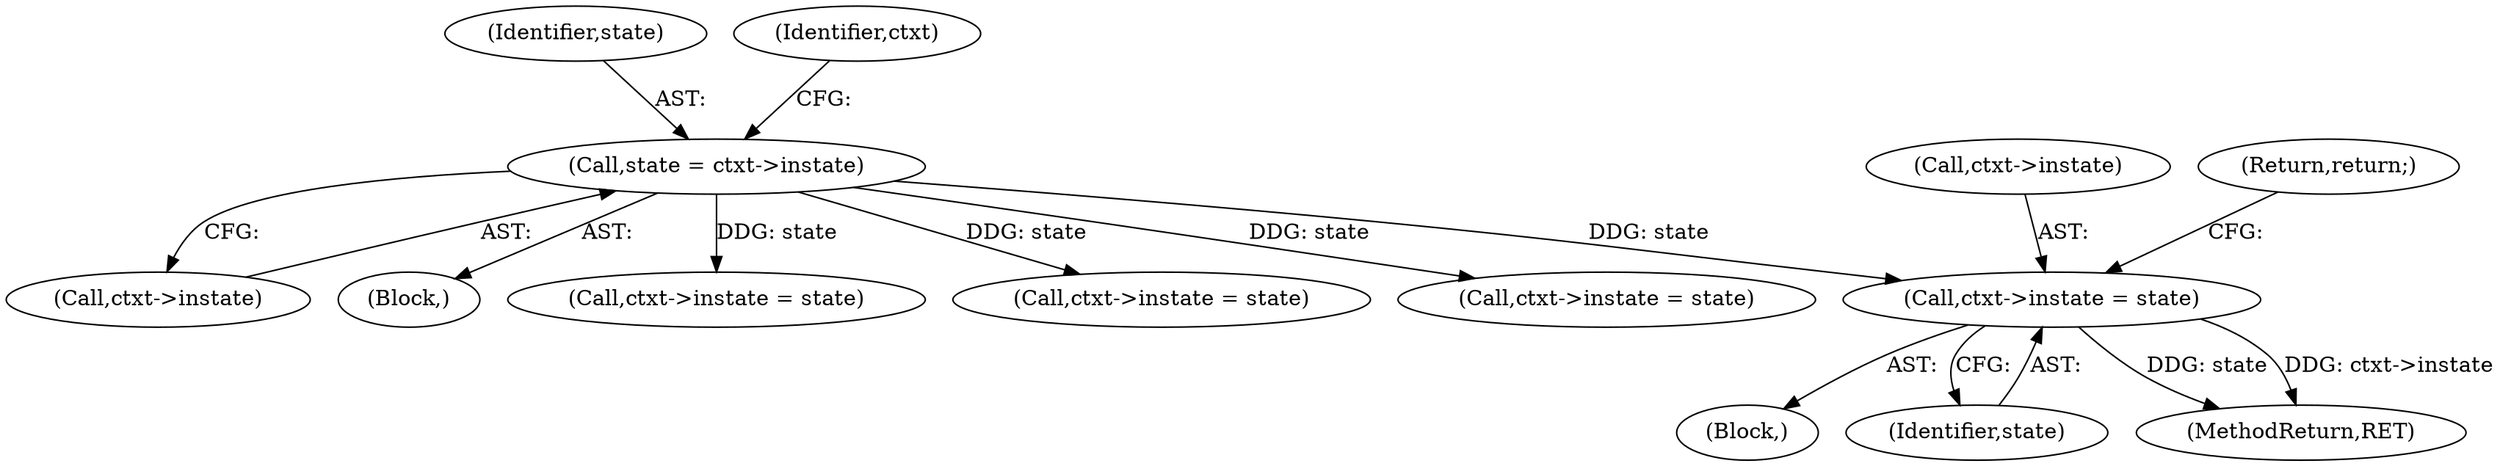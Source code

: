 digraph "1_Chrome_d0947db40187f4708c58e64cbd6013faf9eddeed_8@del" {
"1000572" [label="(Call,ctxt->instate = state)"];
"1000147" [label="(Call,state = ctxt->instate)"];
"1000573" [label="(Call,ctxt->instate)"];
"1000149" [label="(Call,ctxt->instate)"];
"1000148" [label="(Identifier,state)"];
"1000106" [label="(Block,)"];
"1000350" [label="(Call,ctxt->instate = state)"];
"1000629" [label="(Call,ctxt->instate = state)"];
"1000572" [label="(Call,ctxt->instate = state)"];
"1000154" [label="(Identifier,ctxt)"];
"1000397" [label="(Call,ctxt->instate = state)"];
"1000520" [label="(Block,)"];
"1000576" [label="(Identifier,state)"];
"1000635" [label="(MethodReturn,RET)"];
"1000577" [label="(Return,return;)"];
"1000147" [label="(Call,state = ctxt->instate)"];
"1000572" -> "1000520"  [label="AST: "];
"1000572" -> "1000576"  [label="CFG: "];
"1000573" -> "1000572"  [label="AST: "];
"1000576" -> "1000572"  [label="AST: "];
"1000577" -> "1000572"  [label="CFG: "];
"1000572" -> "1000635"  [label="DDG: state"];
"1000572" -> "1000635"  [label="DDG: ctxt->instate"];
"1000147" -> "1000572"  [label="DDG: state"];
"1000147" -> "1000106"  [label="AST: "];
"1000147" -> "1000149"  [label="CFG: "];
"1000148" -> "1000147"  [label="AST: "];
"1000149" -> "1000147"  [label="AST: "];
"1000154" -> "1000147"  [label="CFG: "];
"1000147" -> "1000350"  [label="DDG: state"];
"1000147" -> "1000397"  [label="DDG: state"];
"1000147" -> "1000629"  [label="DDG: state"];
}
